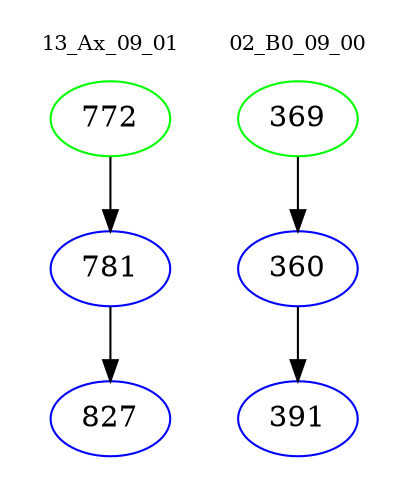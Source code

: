 digraph{
subgraph cluster_0 {
color = white
label = "13_Ax_09_01";
fontsize=10;
T0_772 [label="772", color="green"]
T0_772 -> T0_781 [color="black"]
T0_781 [label="781", color="blue"]
T0_781 -> T0_827 [color="black"]
T0_827 [label="827", color="blue"]
}
subgraph cluster_1 {
color = white
label = "02_B0_09_00";
fontsize=10;
T1_369 [label="369", color="green"]
T1_369 -> T1_360 [color="black"]
T1_360 [label="360", color="blue"]
T1_360 -> T1_391 [color="black"]
T1_391 [label="391", color="blue"]
}
}
